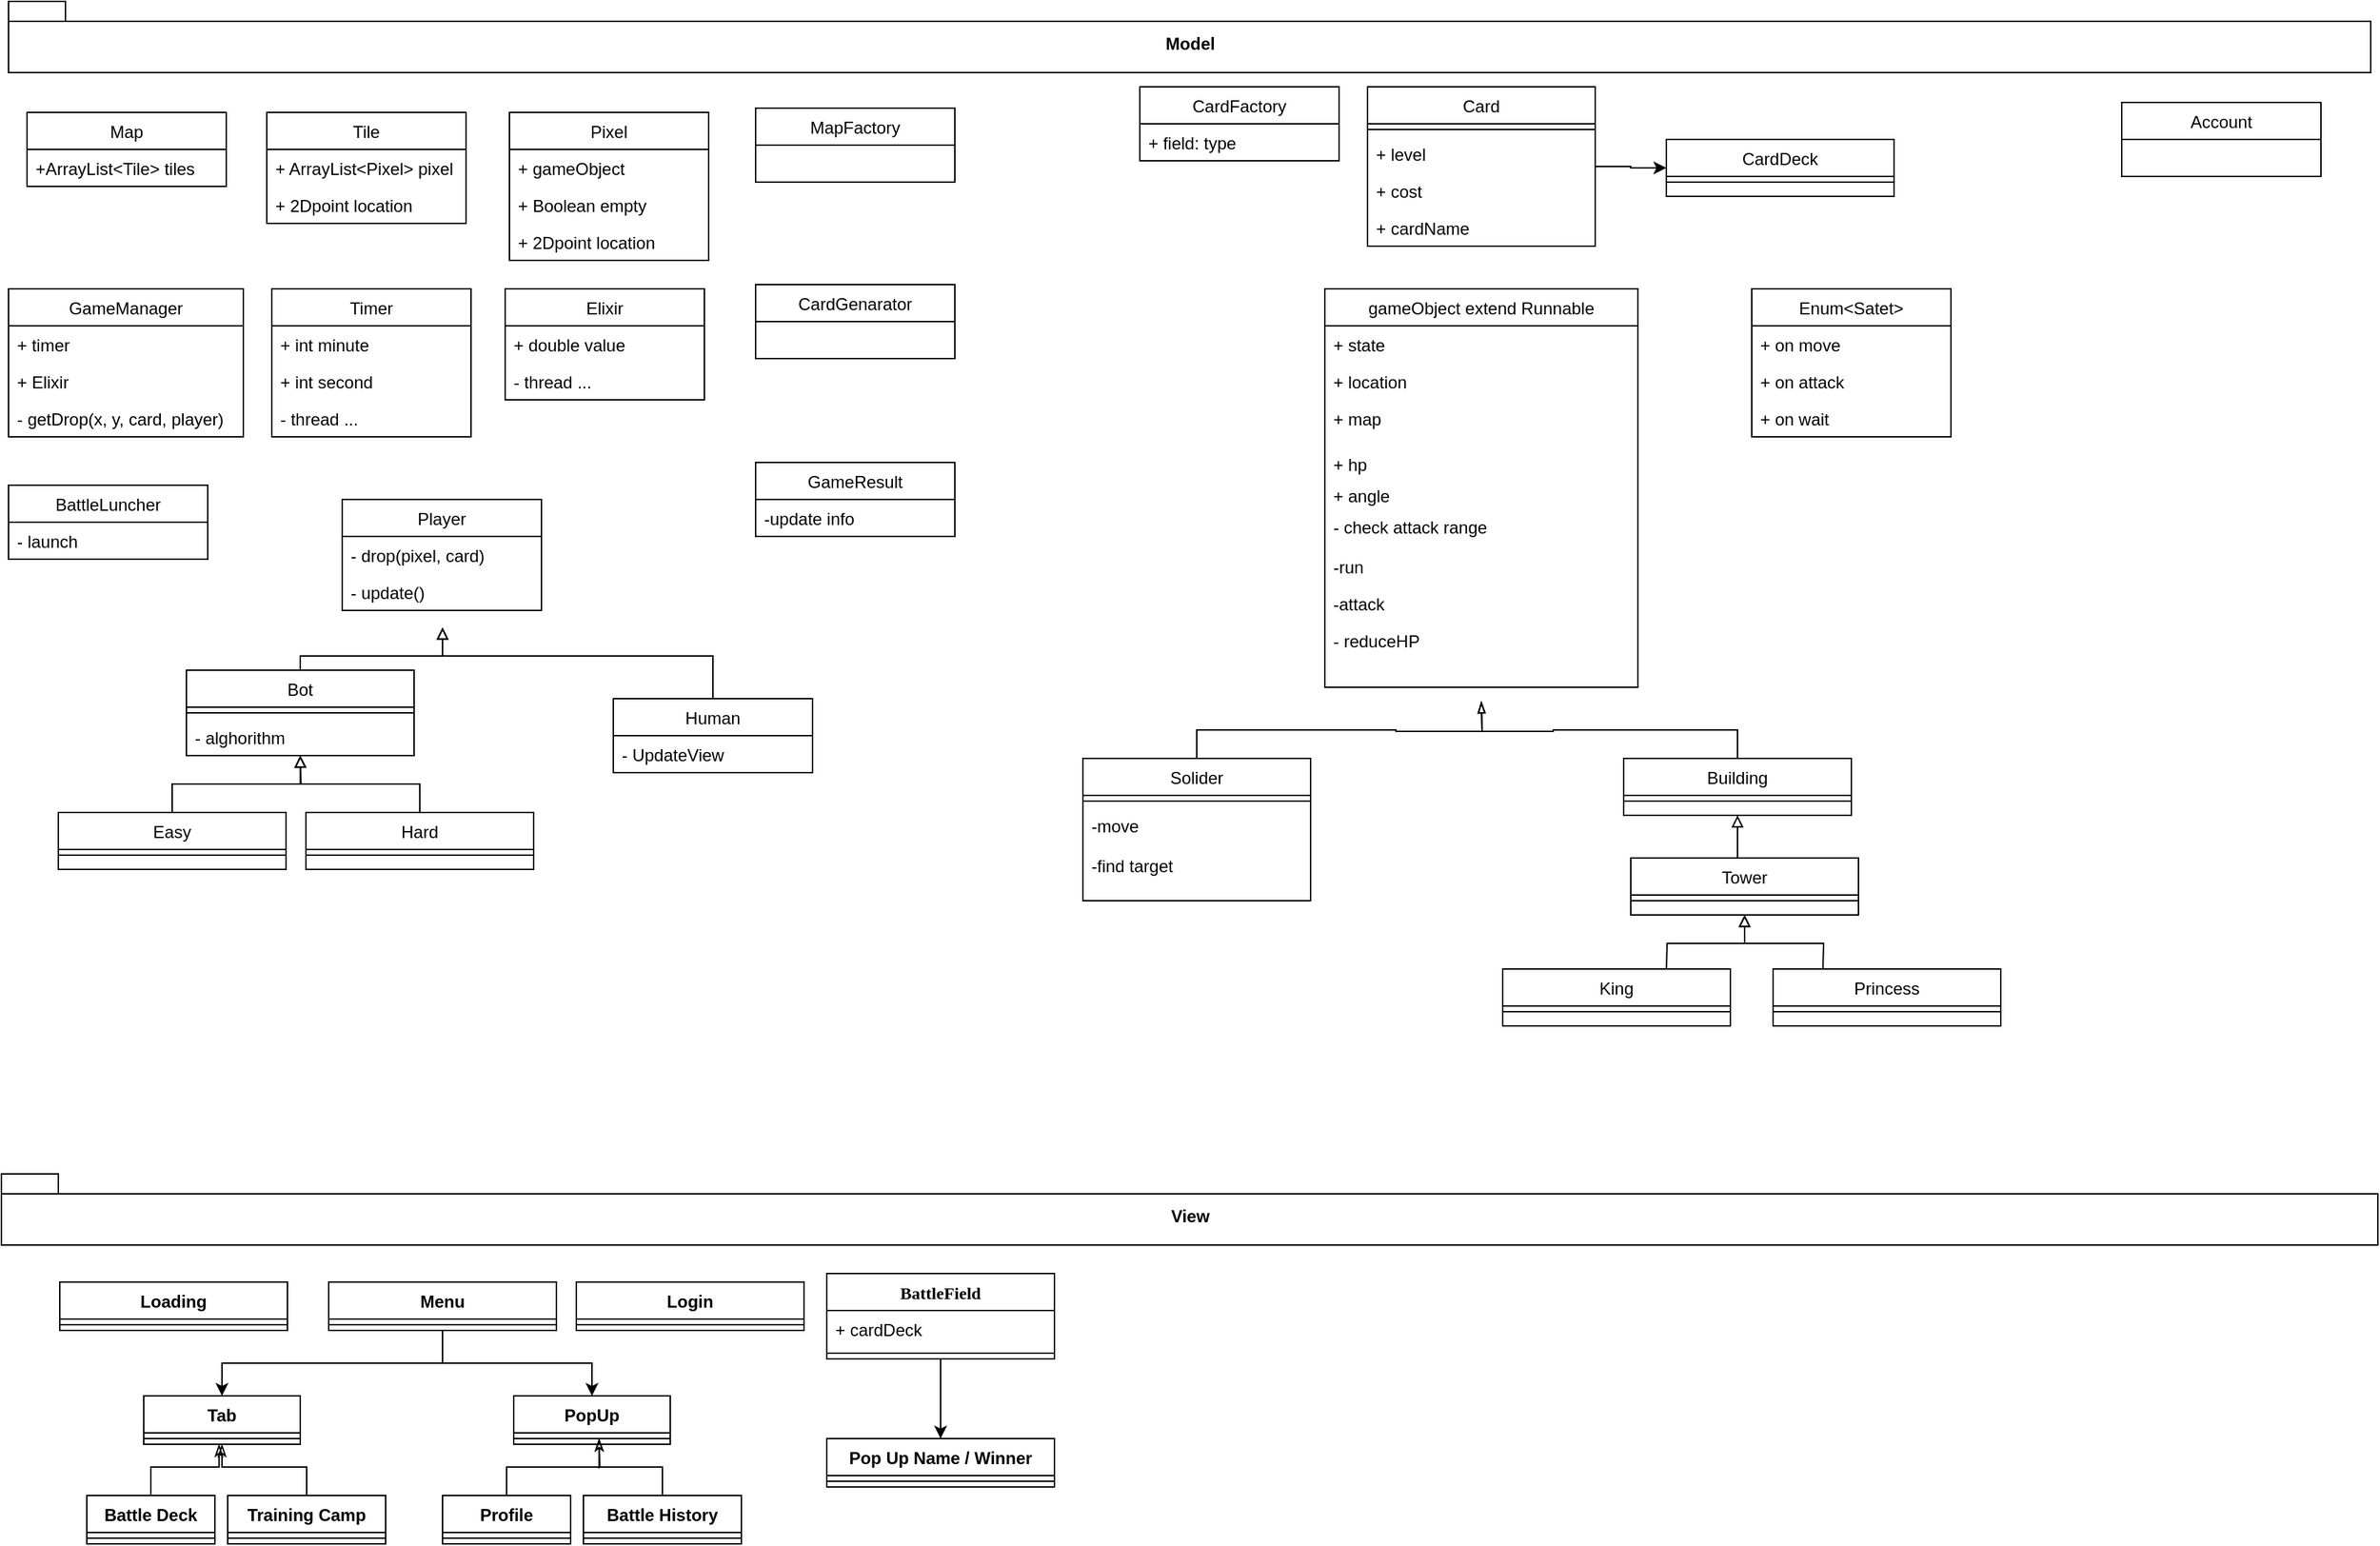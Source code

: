 <mxfile version="14.8.5" type="github">
  <diagram id="C5RBs43oDa-KdzZeNtuy" name="Page-1">
    <mxGraphModel dx="1021" dy="529" grid="1" gridSize="10" guides="1" tooltips="1" connect="1" arrows="1" fold="1" page="1" pageScale="1" pageWidth="827" pageHeight="1169" math="0" shadow="0">
      <root>
        <mxCell id="WIyWlLk6GJQsqaUBKTNV-0" />
        <mxCell id="WIyWlLk6GJQsqaUBKTNV-1" parent="WIyWlLk6GJQsqaUBKTNV-0" />
        <mxCell id="vwh6TF44wRvRAHBiwVrO-34" style="edgeStyle=orthogonalEdgeStyle;rounded=0;orthogonalLoop=1;jettySize=auto;html=1;exitX=0.5;exitY=0;exitDx=0;exitDy=0;endArrow=block;endFill=0;" edge="1" parent="WIyWlLk6GJQsqaUBKTNV-1" source="zkfFHV4jXpPFQw0GAbJ--13">
          <mxGeometry relative="1" as="geometry">
            <mxPoint x="320" y="440" as="targetPoint" />
            <Array as="points">
              <mxPoint x="220" y="460" />
              <mxPoint x="320" y="460" />
            </Array>
          </mxGeometry>
        </mxCell>
        <mxCell id="zkfFHV4jXpPFQw0GAbJ--13" value="Bot" style="swimlane;fontStyle=0;align=center;verticalAlign=top;childLayout=stackLayout;horizontal=1;startSize=26;horizontalStack=0;resizeParent=1;resizeLast=0;collapsible=1;marginBottom=0;rounded=0;shadow=0;strokeWidth=1;" parent="WIyWlLk6GJQsqaUBKTNV-1" vertex="1">
          <mxGeometry x="140" y="470" width="160" height="60" as="geometry">
            <mxRectangle x="340" y="380" width="170" height="26" as="alternateBounds" />
          </mxGeometry>
        </mxCell>
        <mxCell id="zkfFHV4jXpPFQw0GAbJ--15" value="" style="line;html=1;strokeWidth=1;align=left;verticalAlign=middle;spacingTop=-1;spacingLeft=3;spacingRight=3;rotatable=0;labelPosition=right;points=[];portConstraint=eastwest;" parent="zkfFHV4jXpPFQw0GAbJ--13" vertex="1">
          <mxGeometry y="26" width="160" height="8" as="geometry" />
        </mxCell>
        <mxCell id="vwh6TF44wRvRAHBiwVrO-35" value="- alghorithm" style="text;strokeColor=none;fillColor=none;align=left;verticalAlign=top;spacingLeft=4;spacingRight=4;overflow=hidden;rotatable=0;points=[[0,0.5],[1,0.5]];portConstraint=eastwest;" vertex="1" parent="zkfFHV4jXpPFQw0GAbJ--13">
          <mxGeometry y="34" width="160" height="26" as="geometry" />
        </mxCell>
        <mxCell id="m0_-Z6Xck56UKlyoazXp-0" value="View" style="shape=folder;fontStyle=1;spacingTop=10;tabWidth=40;tabHeight=14;tabPosition=left;html=1;" parent="WIyWlLk6GJQsqaUBKTNV-1" vertex="1">
          <mxGeometry x="10" y="824" width="1670" height="50" as="geometry" />
        </mxCell>
        <mxCell id="m0_-Z6Xck56UKlyoazXp-8" style="edgeStyle=orthogonalEdgeStyle;rounded=0;orthogonalLoop=1;jettySize=auto;html=1;exitX=0.75;exitY=0;exitDx=0;exitDy=0;entryX=0.5;entryY=1;entryDx=0;entryDy=0;endArrow=block;endFill=0;" parent="WIyWlLk6GJQsqaUBKTNV-1" source="m0_-Z6Xck56UKlyoazXp-4" target="zkfFHV4jXpPFQw0GAbJ--13" edge="1">
          <mxGeometry relative="1" as="geometry">
            <Array as="points">
              <mxPoint x="130" y="570" />
              <mxPoint x="130" y="550" />
              <mxPoint x="220" y="550" />
            </Array>
          </mxGeometry>
        </mxCell>
        <mxCell id="m0_-Z6Xck56UKlyoazXp-4" value="Easy&#xa;" style="swimlane;fontStyle=0;align=center;verticalAlign=top;childLayout=stackLayout;horizontal=1;startSize=26;horizontalStack=0;resizeParent=1;resizeLast=0;collapsible=1;marginBottom=0;rounded=0;shadow=0;strokeWidth=1;" parent="WIyWlLk6GJQsqaUBKTNV-1" vertex="1">
          <mxGeometry x="50" y="570" width="160" height="40" as="geometry">
            <mxRectangle x="340" y="380" width="170" height="26" as="alternateBounds" />
          </mxGeometry>
        </mxCell>
        <mxCell id="m0_-Z6Xck56UKlyoazXp-5" value="" style="line;html=1;strokeWidth=1;align=left;verticalAlign=middle;spacingTop=-1;spacingLeft=3;spacingRight=3;rotatable=0;labelPosition=right;points=[];portConstraint=eastwest;" parent="m0_-Z6Xck56UKlyoazXp-4" vertex="1">
          <mxGeometry y="26" width="160" height="8" as="geometry" />
        </mxCell>
        <mxCell id="m0_-Z6Xck56UKlyoazXp-9" style="edgeStyle=orthogonalEdgeStyle;rounded=0;orthogonalLoop=1;jettySize=auto;html=1;exitX=0.5;exitY=0;exitDx=0;exitDy=0;endArrow=block;endFill=0;" parent="WIyWlLk6GJQsqaUBKTNV-1" source="m0_-Z6Xck56UKlyoazXp-6" edge="1">
          <mxGeometry relative="1" as="geometry">
            <mxPoint x="220" y="530" as="targetPoint" />
            <mxPoint x="280" y="570" as="sourcePoint" />
          </mxGeometry>
        </mxCell>
        <mxCell id="m0_-Z6Xck56UKlyoazXp-6" value="Hard" style="swimlane;fontStyle=0;align=center;verticalAlign=top;childLayout=stackLayout;horizontal=1;startSize=26;horizontalStack=0;resizeParent=1;resizeLast=0;collapsible=1;marginBottom=0;rounded=0;shadow=0;strokeWidth=1;" parent="WIyWlLk6GJQsqaUBKTNV-1" vertex="1">
          <mxGeometry x="224" y="570" width="160" height="40" as="geometry">
            <mxRectangle x="340" y="380" width="170" height="26" as="alternateBounds" />
          </mxGeometry>
        </mxCell>
        <mxCell id="m0_-Z6Xck56UKlyoazXp-7" value="" style="line;html=1;strokeWidth=1;align=left;verticalAlign=middle;spacingTop=-1;spacingLeft=3;spacingRight=3;rotatable=0;labelPosition=right;points=[];portConstraint=eastwest;" parent="m0_-Z6Xck56UKlyoazXp-6" vertex="1">
          <mxGeometry y="26" width="160" height="8" as="geometry" />
        </mxCell>
        <mxCell id="gLrqmTYGZ2MxuX518SLK-47" style="edgeStyle=orthogonalEdgeStyle;rounded=0;orthogonalLoop=1;jettySize=auto;html=1;exitX=1;exitY=0.5;exitDx=0;exitDy=0;entryX=0;entryY=0.5;entryDx=0;entryDy=0;fontFamily=Verdana;endArrow=classic;endFill=1;" parent="WIyWlLk6GJQsqaUBKTNV-1" source="m0_-Z6Xck56UKlyoazXp-17" target="gLrqmTYGZ2MxuX518SLK-44" edge="1">
          <mxGeometry relative="1" as="geometry" />
        </mxCell>
        <mxCell id="m0_-Z6Xck56UKlyoazXp-17" value="Card" style="swimlane;fontStyle=0;align=center;verticalAlign=top;childLayout=stackLayout;horizontal=1;startSize=26;horizontalStack=0;resizeParent=1;resizeLast=0;collapsible=1;marginBottom=0;rounded=0;shadow=0;strokeWidth=1;" parent="WIyWlLk6GJQsqaUBKTNV-1" vertex="1">
          <mxGeometry x="970" y="60" width="160" height="112" as="geometry">
            <mxRectangle x="550" y="140" width="160" height="26" as="alternateBounds" />
          </mxGeometry>
        </mxCell>
        <mxCell id="m0_-Z6Xck56UKlyoazXp-18" value="" style="line;html=1;strokeWidth=1;align=left;verticalAlign=middle;spacingTop=-1;spacingLeft=3;spacingRight=3;rotatable=0;labelPosition=right;points=[];portConstraint=eastwest;" parent="m0_-Z6Xck56UKlyoazXp-17" vertex="1">
          <mxGeometry y="26" width="160" height="8" as="geometry" />
        </mxCell>
        <mxCell id="zqAuQhhgoHddIaEAl3AS-35" value="+ level" style="text;strokeColor=none;fillColor=none;align=left;verticalAlign=top;spacingLeft=4;spacingRight=4;overflow=hidden;rotatable=0;points=[[0,0.5],[1,0.5]];portConstraint=eastwest;" parent="m0_-Z6Xck56UKlyoazXp-17" vertex="1">
          <mxGeometry y="34" width="160" height="26" as="geometry" />
        </mxCell>
        <mxCell id="zqAuQhhgoHddIaEAl3AS-34" value="+ cost" style="text;strokeColor=none;fillColor=none;align=left;verticalAlign=top;spacingLeft=4;spacingRight=4;overflow=hidden;rotatable=0;points=[[0,0.5],[1,0.5]];portConstraint=eastwest;" parent="m0_-Z6Xck56UKlyoazXp-17" vertex="1">
          <mxGeometry y="60" width="160" height="26" as="geometry" />
        </mxCell>
        <mxCell id="zqAuQhhgoHddIaEAl3AS-37" value="+ cardName" style="text;strokeColor=none;fillColor=none;align=left;verticalAlign=top;spacingLeft=4;spacingRight=4;overflow=hidden;rotatable=0;points=[[0,0.5],[1,0.5]];portConstraint=eastwest;" parent="m0_-Z6Xck56UKlyoazXp-17" vertex="1">
          <mxGeometry y="86" width="160" height="26" as="geometry" />
        </mxCell>
        <mxCell id="m0_-Z6Xck56UKlyoazXp-35" value="Model" style="shape=folder;fontStyle=1;spacingTop=10;tabWidth=40;tabHeight=14;tabPosition=left;html=1;" parent="WIyWlLk6GJQsqaUBKTNV-1" vertex="1">
          <mxGeometry x="15" width="1660" height="50" as="geometry" />
        </mxCell>
        <mxCell id="m0_-Z6Xck56UKlyoazXp-59" value="Loading" style="swimlane;fontStyle=1;align=center;verticalAlign=top;childLayout=stackLayout;horizontal=1;startSize=26;horizontalStack=0;resizeParent=1;resizeParentMax=0;resizeLast=0;collapsible=1;marginBottom=0;fillColor=none;gradientColor=none;" parent="WIyWlLk6GJQsqaUBKTNV-1" vertex="1">
          <mxGeometry x="51" y="900" width="160" height="34" as="geometry" />
        </mxCell>
        <mxCell id="m0_-Z6Xck56UKlyoazXp-61" value="" style="line;strokeWidth=1;fillColor=none;align=left;verticalAlign=middle;spacingTop=-1;spacingLeft=3;spacingRight=3;rotatable=0;labelPosition=right;points=[];portConstraint=eastwest;" parent="m0_-Z6Xck56UKlyoazXp-59" vertex="1">
          <mxGeometry y="26" width="160" height="8" as="geometry" />
        </mxCell>
        <mxCell id="m0_-Z6Xck56UKlyoazXp-80" style="edgeStyle=orthogonalEdgeStyle;rounded=0;orthogonalLoop=1;jettySize=auto;html=1;exitX=0.5;exitY=1;exitDx=0;exitDy=0;entryX=0.5;entryY=0;entryDx=0;entryDy=0;endArrow=classic;endFill=1;" parent="WIyWlLk6GJQsqaUBKTNV-1" source="m0_-Z6Xck56UKlyoazXp-63" target="m0_-Z6Xck56UKlyoazXp-75" edge="1">
          <mxGeometry relative="1" as="geometry" />
        </mxCell>
        <mxCell id="m0_-Z6Xck56UKlyoazXp-93" style="edgeStyle=orthogonalEdgeStyle;rounded=0;orthogonalLoop=1;jettySize=auto;html=1;exitX=0.5;exitY=1;exitDx=0;exitDy=0;endArrow=classic;endFill=1;" parent="WIyWlLk6GJQsqaUBKTNV-1" source="m0_-Z6Xck56UKlyoazXp-63" target="m0_-Z6Xck56UKlyoazXp-91" edge="1">
          <mxGeometry relative="1" as="geometry" />
        </mxCell>
        <mxCell id="m0_-Z6Xck56UKlyoazXp-63" value="Menu" style="swimlane;fontStyle=1;align=center;verticalAlign=top;childLayout=stackLayout;horizontal=1;startSize=26;horizontalStack=0;resizeParent=1;resizeParentMax=0;resizeLast=0;collapsible=1;marginBottom=0;fillColor=none;gradientColor=none;" parent="WIyWlLk6GJQsqaUBKTNV-1" vertex="1">
          <mxGeometry x="240" y="900" width="160" height="34" as="geometry" />
        </mxCell>
        <mxCell id="m0_-Z6Xck56UKlyoazXp-65" value="" style="line;strokeWidth=1;fillColor=none;align=left;verticalAlign=middle;spacingTop=-1;spacingLeft=3;spacingRight=3;rotatable=0;labelPosition=right;points=[];portConstraint=eastwest;" parent="m0_-Z6Xck56UKlyoazXp-63" vertex="1">
          <mxGeometry y="26" width="160" height="8" as="geometry" />
        </mxCell>
        <mxCell id="m0_-Z6Xck56UKlyoazXp-67" value="Login" style="swimlane;fontStyle=1;align=center;verticalAlign=top;childLayout=stackLayout;horizontal=1;startSize=26;horizontalStack=0;resizeParent=1;resizeParentMax=0;resizeLast=0;collapsible=1;marginBottom=0;fillColor=none;gradientColor=none;" parent="WIyWlLk6GJQsqaUBKTNV-1" vertex="1">
          <mxGeometry x="414" y="900" width="160" height="34" as="geometry" />
        </mxCell>
        <mxCell id="m0_-Z6Xck56UKlyoazXp-69" value="" style="line;strokeWidth=1;fillColor=none;align=left;verticalAlign=middle;spacingTop=-1;spacingLeft=3;spacingRight=3;rotatable=0;labelPosition=right;points=[];portConstraint=eastwest;" parent="m0_-Z6Xck56UKlyoazXp-67" vertex="1">
          <mxGeometry y="26" width="160" height="8" as="geometry" />
        </mxCell>
        <mxCell id="m0_-Z6Xck56UKlyoazXp-85" style="edgeStyle=orthogonalEdgeStyle;rounded=0;orthogonalLoop=1;jettySize=auto;html=1;exitX=0.5;exitY=1;exitDx=0;exitDy=0;entryX=0.5;entryY=0;entryDx=0;entryDy=0;endArrow=classic;endFill=1;" parent="WIyWlLk6GJQsqaUBKTNV-1" source="gLrqmTYGZ2MxuX518SLK-24" target="m0_-Z6Xck56UKlyoazXp-81" edge="1">
          <mxGeometry relative="1" as="geometry">
            <mxPoint x="670" y="980" as="sourcePoint" />
          </mxGeometry>
        </mxCell>
        <mxCell id="m0_-Z6Xck56UKlyoazXp-75" value="Tab" style="swimlane;fontStyle=1;align=center;verticalAlign=top;childLayout=stackLayout;horizontal=1;startSize=26;horizontalStack=0;resizeParent=1;resizeParentMax=0;resizeLast=0;collapsible=1;marginBottom=0;fillColor=none;gradientColor=none;" parent="WIyWlLk6GJQsqaUBKTNV-1" vertex="1">
          <mxGeometry x="110" y="980" width="110" height="34" as="geometry" />
        </mxCell>
        <mxCell id="m0_-Z6Xck56UKlyoazXp-77" value="" style="line;strokeWidth=1;fillColor=none;align=left;verticalAlign=middle;spacingTop=-1;spacingLeft=3;spacingRight=3;rotatable=0;labelPosition=right;points=[];portConstraint=eastwest;" parent="m0_-Z6Xck56UKlyoazXp-75" vertex="1">
          <mxGeometry y="26" width="110" height="8" as="geometry" />
        </mxCell>
        <mxCell id="m0_-Z6Xck56UKlyoazXp-81" value="Pop Up Name / Winner" style="swimlane;fontStyle=1;align=center;verticalAlign=top;childLayout=stackLayout;horizontal=1;startSize=26;horizontalStack=0;resizeParent=1;resizeParentMax=0;resizeLast=0;collapsible=1;marginBottom=0;fillColor=none;gradientColor=none;" parent="WIyWlLk6GJQsqaUBKTNV-1" vertex="1">
          <mxGeometry x="590" y="1010" width="160" height="34" as="geometry" />
        </mxCell>
        <mxCell id="m0_-Z6Xck56UKlyoazXp-83" value="" style="line;strokeWidth=1;fillColor=none;align=left;verticalAlign=middle;spacingTop=-1;spacingLeft=3;spacingRight=3;rotatable=0;labelPosition=right;points=[];portConstraint=eastwest;" parent="m0_-Z6Xck56UKlyoazXp-81" vertex="1">
          <mxGeometry y="26" width="160" height="8" as="geometry" />
        </mxCell>
        <mxCell id="m0_-Z6Xck56UKlyoazXp-91" value="PopUp" style="swimlane;fontStyle=1;align=center;verticalAlign=top;childLayout=stackLayout;horizontal=1;startSize=26;horizontalStack=0;resizeParent=1;resizeParentMax=0;resizeLast=0;collapsible=1;marginBottom=0;fillColor=none;gradientColor=none;" parent="WIyWlLk6GJQsqaUBKTNV-1" vertex="1">
          <mxGeometry x="370" y="980" width="110" height="34" as="geometry" />
        </mxCell>
        <mxCell id="m0_-Z6Xck56UKlyoazXp-92" value="" style="line;strokeWidth=1;fillColor=none;align=left;verticalAlign=middle;spacingTop=-1;spacingLeft=3;spacingRight=3;rotatable=0;labelPosition=right;points=[];portConstraint=eastwest;" parent="m0_-Z6Xck56UKlyoazXp-91" vertex="1">
          <mxGeometry y="26" width="110" height="8" as="geometry" />
        </mxCell>
        <mxCell id="gLrqmTYGZ2MxuX518SLK-5" style="edgeStyle=orthogonalEdgeStyle;rounded=0;orthogonalLoop=1;jettySize=auto;html=1;exitX=0.5;exitY=0;exitDx=0;exitDy=0;entryX=0.481;entryY=1;entryDx=0;entryDy=0;entryPerimeter=0;endArrow=classicThin;endFill=0;" parent="WIyWlLk6GJQsqaUBKTNV-1" source="gLrqmTYGZ2MxuX518SLK-0" target="m0_-Z6Xck56UKlyoazXp-77" edge="1">
          <mxGeometry relative="1" as="geometry" />
        </mxCell>
        <mxCell id="gLrqmTYGZ2MxuX518SLK-0" value="Battle Deck" style="swimlane;fontStyle=1;align=center;verticalAlign=top;childLayout=stackLayout;horizontal=1;startSize=26;horizontalStack=0;resizeParent=1;resizeParentMax=0;resizeLast=0;collapsible=1;marginBottom=0;fillColor=none;gradientColor=none;" parent="WIyWlLk6GJQsqaUBKTNV-1" vertex="1">
          <mxGeometry x="70" y="1050" width="90" height="34" as="geometry" />
        </mxCell>
        <mxCell id="gLrqmTYGZ2MxuX518SLK-1" value="" style="line;strokeWidth=1;fillColor=none;align=left;verticalAlign=middle;spacingTop=-1;spacingLeft=3;spacingRight=3;rotatable=0;labelPosition=right;points=[];portConstraint=eastwest;" parent="gLrqmTYGZ2MxuX518SLK-0" vertex="1">
          <mxGeometry y="26" width="90" height="8" as="geometry" />
        </mxCell>
        <mxCell id="gLrqmTYGZ2MxuX518SLK-10" style="edgeStyle=orthogonalEdgeStyle;rounded=0;orthogonalLoop=1;jettySize=auto;html=1;exitX=0.5;exitY=0;exitDx=0;exitDy=0;endArrow=classicThin;endFill=0;entryX=0.5;entryY=1;entryDx=0;entryDy=0;" parent="WIyWlLk6GJQsqaUBKTNV-1" source="gLrqmTYGZ2MxuX518SLK-2" target="m0_-Z6Xck56UKlyoazXp-75" edge="1">
          <mxGeometry relative="1" as="geometry">
            <mxPoint x="180" y="1020" as="targetPoint" />
          </mxGeometry>
        </mxCell>
        <mxCell id="gLrqmTYGZ2MxuX518SLK-2" value="Training Camp" style="swimlane;fontStyle=1;align=center;verticalAlign=top;childLayout=stackLayout;horizontal=1;startSize=26;horizontalStack=0;resizeParent=1;resizeParentMax=0;resizeLast=0;collapsible=1;marginBottom=0;fillColor=none;gradientColor=none;" parent="WIyWlLk6GJQsqaUBKTNV-1" vertex="1">
          <mxGeometry x="169" y="1050" width="111" height="34" as="geometry" />
        </mxCell>
        <mxCell id="gLrqmTYGZ2MxuX518SLK-3" value="" style="line;strokeWidth=1;fillColor=none;align=left;verticalAlign=middle;spacingTop=-1;spacingLeft=3;spacingRight=3;rotatable=0;labelPosition=right;points=[];portConstraint=eastwest;" parent="gLrqmTYGZ2MxuX518SLK-2" vertex="1">
          <mxGeometry y="26" width="111" height="8" as="geometry" />
        </mxCell>
        <mxCell id="gLrqmTYGZ2MxuX518SLK-21" style="edgeStyle=orthogonalEdgeStyle;rounded=0;orthogonalLoop=1;jettySize=auto;html=1;exitX=0.5;exitY=0;exitDx=0;exitDy=0;endArrow=classicThin;endFill=0;" parent="WIyWlLk6GJQsqaUBKTNV-1" source="gLrqmTYGZ2MxuX518SLK-11" edge="1">
          <mxGeometry relative="1" as="geometry">
            <mxPoint x="430" y="1010" as="targetPoint" />
          </mxGeometry>
        </mxCell>
        <mxCell id="gLrqmTYGZ2MxuX518SLK-11" value="Profile" style="swimlane;fontStyle=1;align=center;verticalAlign=top;childLayout=stackLayout;horizontal=1;startSize=26;horizontalStack=0;resizeParent=1;resizeParentMax=0;resizeLast=0;collapsible=1;marginBottom=0;fillColor=none;gradientColor=none;" parent="WIyWlLk6GJQsqaUBKTNV-1" vertex="1">
          <mxGeometry x="320" y="1050" width="90" height="34" as="geometry" />
        </mxCell>
        <mxCell id="gLrqmTYGZ2MxuX518SLK-12" value="" style="line;strokeWidth=1;fillColor=none;align=left;verticalAlign=middle;spacingTop=-1;spacingLeft=3;spacingRight=3;rotatable=0;labelPosition=right;points=[];portConstraint=eastwest;" parent="gLrqmTYGZ2MxuX518SLK-11" vertex="1">
          <mxGeometry y="26" width="90" height="8" as="geometry" />
        </mxCell>
        <mxCell id="gLrqmTYGZ2MxuX518SLK-19" style="edgeStyle=orthogonalEdgeStyle;rounded=0;orthogonalLoop=1;jettySize=auto;html=1;exitX=0.5;exitY=0;exitDx=0;exitDy=0;endArrow=classicThin;endFill=0;" parent="WIyWlLk6GJQsqaUBKTNV-1" source="gLrqmTYGZ2MxuX518SLK-13" edge="1">
          <mxGeometry relative="1" as="geometry">
            <mxPoint x="430" y="1010" as="targetPoint" />
          </mxGeometry>
        </mxCell>
        <mxCell id="gLrqmTYGZ2MxuX518SLK-13" value=" Battle History" style="swimlane;fontStyle=1;align=center;verticalAlign=top;childLayout=stackLayout;horizontal=1;startSize=26;horizontalStack=0;resizeParent=1;resizeParentMax=0;resizeLast=0;collapsible=1;marginBottom=0;fillColor=none;gradientColor=none;" parent="WIyWlLk6GJQsqaUBKTNV-1" vertex="1">
          <mxGeometry x="419" y="1050" width="111" height="34" as="geometry" />
        </mxCell>
        <mxCell id="gLrqmTYGZ2MxuX518SLK-14" value="" style="line;strokeWidth=1;fillColor=none;align=left;verticalAlign=middle;spacingTop=-1;spacingLeft=3;spacingRight=3;rotatable=0;labelPosition=right;points=[];portConstraint=eastwest;" parent="gLrqmTYGZ2MxuX518SLK-13" vertex="1">
          <mxGeometry y="26" width="111" height="8" as="geometry" />
        </mxCell>
        <mxCell id="gLrqmTYGZ2MxuX518SLK-24" value="BattleField" style="swimlane;fontStyle=1;align=center;verticalAlign=top;childLayout=stackLayout;horizontal=1;startSize=26;horizontalStack=0;resizeParent=1;resizeParentMax=0;resizeLast=0;collapsible=1;marginBottom=0;fontFamily=Verdana;" parent="WIyWlLk6GJQsqaUBKTNV-1" vertex="1">
          <mxGeometry x="590" y="894" width="160" height="60" as="geometry" />
        </mxCell>
        <mxCell id="gLrqmTYGZ2MxuX518SLK-25" value="+ cardDeck" style="text;strokeColor=none;fillColor=none;align=left;verticalAlign=top;spacingLeft=4;spacingRight=4;overflow=hidden;rotatable=0;points=[[0,0.5],[1,0.5]];portConstraint=eastwest;" parent="gLrqmTYGZ2MxuX518SLK-24" vertex="1">
          <mxGeometry y="26" width="160" height="26" as="geometry" />
        </mxCell>
        <mxCell id="gLrqmTYGZ2MxuX518SLK-26" value="" style="line;strokeWidth=1;fillColor=none;align=left;verticalAlign=middle;spacingTop=-1;spacingLeft=3;spacingRight=3;rotatable=0;labelPosition=right;points=[];portConstraint=eastwest;" parent="gLrqmTYGZ2MxuX518SLK-24" vertex="1">
          <mxGeometry y="52" width="160" height="8" as="geometry" />
        </mxCell>
        <mxCell id="gLrqmTYGZ2MxuX518SLK-44" value="CardDeck" style="swimlane;fontStyle=0;align=center;verticalAlign=top;childLayout=stackLayout;horizontal=1;startSize=26;horizontalStack=0;resizeParent=1;resizeLast=0;collapsible=1;marginBottom=0;rounded=0;shadow=0;strokeWidth=1;" parent="WIyWlLk6GJQsqaUBKTNV-1" vertex="1">
          <mxGeometry x="1180" y="97" width="160" height="40" as="geometry">
            <mxRectangle x="550" y="140" width="160" height="26" as="alternateBounds" />
          </mxGeometry>
        </mxCell>
        <mxCell id="gLrqmTYGZ2MxuX518SLK-45" value="" style="line;html=1;strokeWidth=1;align=left;verticalAlign=middle;spacingTop=-1;spacingLeft=3;spacingRight=3;rotatable=0;labelPosition=right;points=[];portConstraint=eastwest;" parent="gLrqmTYGZ2MxuX518SLK-44" vertex="1">
          <mxGeometry y="26" width="160" height="8" as="geometry" />
        </mxCell>
        <mxCell id="zqAuQhhgoHddIaEAl3AS-0" value="Map" style="swimlane;fontStyle=0;childLayout=stackLayout;horizontal=1;startSize=26;fillColor=none;horizontalStack=0;resizeParent=1;resizeParentMax=0;resizeLast=0;collapsible=1;marginBottom=0;" parent="WIyWlLk6GJQsqaUBKTNV-1" vertex="1">
          <mxGeometry x="28" y="78" width="140" height="52" as="geometry" />
        </mxCell>
        <mxCell id="zqAuQhhgoHddIaEAl3AS-2" value="+ArrayList&lt;Tile&gt; tiles" style="text;strokeColor=none;fillColor=none;align=left;verticalAlign=top;spacingLeft=4;spacingRight=4;overflow=hidden;rotatable=0;points=[[0,0.5],[1,0.5]];portConstraint=eastwest;" parent="zqAuQhhgoHddIaEAl3AS-0" vertex="1">
          <mxGeometry y="26" width="140" height="26" as="geometry" />
        </mxCell>
        <mxCell id="zqAuQhhgoHddIaEAl3AS-4" value="Tile" style="swimlane;fontStyle=0;childLayout=stackLayout;horizontal=1;startSize=26;fillColor=none;horizontalStack=0;resizeParent=1;resizeParentMax=0;resizeLast=0;collapsible=1;marginBottom=0;" parent="WIyWlLk6GJQsqaUBKTNV-1" vertex="1">
          <mxGeometry x="196.5" y="78" width="140" height="78" as="geometry" />
        </mxCell>
        <mxCell id="zqAuQhhgoHddIaEAl3AS-5" value="+ ArrayList&lt;Pixel&gt; pixel" style="text;strokeColor=none;fillColor=none;align=left;verticalAlign=top;spacingLeft=4;spacingRight=4;overflow=hidden;rotatable=0;points=[[0,0.5],[1,0.5]];portConstraint=eastwest;" parent="zqAuQhhgoHddIaEAl3AS-4" vertex="1">
          <mxGeometry y="26" width="140" height="26" as="geometry" />
        </mxCell>
        <mxCell id="zqAuQhhgoHddIaEAl3AS-6" value="+ 2Dpoint location" style="text;strokeColor=none;fillColor=none;align=left;verticalAlign=top;spacingLeft=4;spacingRight=4;overflow=hidden;rotatable=0;points=[[0,0.5],[1,0.5]];portConstraint=eastwest;" parent="zqAuQhhgoHddIaEAl3AS-4" vertex="1">
          <mxGeometry y="52" width="140" height="26" as="geometry" />
        </mxCell>
        <mxCell id="zqAuQhhgoHddIaEAl3AS-8" value="Pixel" style="swimlane;fontStyle=0;childLayout=stackLayout;horizontal=1;startSize=26;fillColor=none;horizontalStack=0;resizeParent=1;resizeParentMax=0;resizeLast=0;collapsible=1;marginBottom=0;" parent="WIyWlLk6GJQsqaUBKTNV-1" vertex="1">
          <mxGeometry x="367" y="78" width="140" height="104" as="geometry" />
        </mxCell>
        <mxCell id="zqAuQhhgoHddIaEAl3AS-10" value="+ gameObject" style="text;strokeColor=none;fillColor=none;align=left;verticalAlign=top;spacingLeft=4;spacingRight=4;overflow=hidden;rotatable=0;points=[[0,0.5],[1,0.5]];portConstraint=eastwest;" parent="zqAuQhhgoHddIaEAl3AS-8" vertex="1">
          <mxGeometry y="26" width="140" height="26" as="geometry" />
        </mxCell>
        <mxCell id="zqAuQhhgoHddIaEAl3AS-11" value="+ Boolean empty" style="text;strokeColor=none;fillColor=none;align=left;verticalAlign=top;spacingLeft=4;spacingRight=4;overflow=hidden;rotatable=0;points=[[0,0.5],[1,0.5]];portConstraint=eastwest;" parent="zqAuQhhgoHddIaEAl3AS-8" vertex="1">
          <mxGeometry y="52" width="140" height="26" as="geometry" />
        </mxCell>
        <mxCell id="zqAuQhhgoHddIaEAl3AS-12" value="+ 2Dpoint location" style="text;strokeColor=none;fillColor=none;align=left;verticalAlign=top;spacingLeft=4;spacingRight=4;overflow=hidden;rotatable=0;points=[[0,0.5],[1,0.5]];portConstraint=eastwest;" parent="zqAuQhhgoHddIaEAl3AS-8" vertex="1">
          <mxGeometry y="78" width="140" height="26" as="geometry" />
        </mxCell>
        <mxCell id="zqAuQhhgoHddIaEAl3AS-14" value="gameObject extend Runnable" style="swimlane;fontStyle=0;childLayout=stackLayout;horizontal=1;startSize=26;fillColor=none;horizontalStack=0;resizeParent=1;resizeParentMax=0;resizeLast=0;collapsible=1;marginBottom=0;" parent="WIyWlLk6GJQsqaUBKTNV-1" vertex="1">
          <mxGeometry x="940" y="202" width="220" height="280" as="geometry" />
        </mxCell>
        <mxCell id="zqAuQhhgoHddIaEAl3AS-38" value="+ state" style="text;strokeColor=none;fillColor=none;align=left;verticalAlign=top;spacingLeft=4;spacingRight=4;overflow=hidden;rotatable=0;points=[[0,0.5],[1,0.5]];portConstraint=eastwest;" parent="zqAuQhhgoHddIaEAl3AS-14" vertex="1">
          <mxGeometry y="26" width="220" height="26" as="geometry" />
        </mxCell>
        <mxCell id="zqAuQhhgoHddIaEAl3AS-39" value="+ location" style="text;strokeColor=none;fillColor=none;align=left;verticalAlign=top;spacingLeft=4;spacingRight=4;overflow=hidden;rotatable=0;points=[[0,0.5],[1,0.5]];portConstraint=eastwest;" parent="zqAuQhhgoHddIaEAl3AS-14" vertex="1">
          <mxGeometry y="52" width="220" height="26" as="geometry" />
        </mxCell>
        <mxCell id="zqAuQhhgoHddIaEAl3AS-46" value="+ map" style="text;strokeColor=none;fillColor=none;align=left;verticalAlign=top;spacingLeft=4;spacingRight=4;overflow=hidden;rotatable=0;points=[[0,0.5],[1,0.5]];portConstraint=eastwest;" parent="zqAuQhhgoHddIaEAl3AS-14" vertex="1">
          <mxGeometry y="78" width="220" height="32" as="geometry" />
        </mxCell>
        <mxCell id="zqAuQhhgoHddIaEAl3AS-58" value="+ hp" style="text;strokeColor=none;fillColor=none;align=left;verticalAlign=top;spacingLeft=4;spacingRight=4;overflow=hidden;rotatable=0;points=[[0,0.5],[1,0.5]];portConstraint=eastwest;" parent="zqAuQhhgoHddIaEAl3AS-14" vertex="1">
          <mxGeometry y="110" width="220" height="22" as="geometry" />
        </mxCell>
        <mxCell id="zqAuQhhgoHddIaEAl3AS-36" value="+ angle" style="text;strokeColor=none;fillColor=none;align=left;verticalAlign=top;spacingLeft=4;spacingRight=4;overflow=hidden;rotatable=0;points=[[0,0.5],[1,0.5]];portConstraint=eastwest;" parent="zqAuQhhgoHddIaEAl3AS-14" vertex="1">
          <mxGeometry y="132" width="220" height="22" as="geometry" />
        </mxCell>
        <mxCell id="zqAuQhhgoHddIaEAl3AS-53" value="- check attack range" style="text;strokeColor=none;fillColor=none;align=left;verticalAlign=top;spacingLeft=4;spacingRight=4;overflow=hidden;rotatable=0;points=[[0,0.5],[1,0.5]];portConstraint=eastwest;" parent="zqAuQhhgoHddIaEAl3AS-14" vertex="1">
          <mxGeometry y="154" width="220" height="28" as="geometry" />
        </mxCell>
        <mxCell id="zqAuQhhgoHddIaEAl3AS-57" value="-run" style="text;strokeColor=none;fillColor=none;align=left;verticalAlign=top;spacingLeft=4;spacingRight=4;overflow=hidden;rotatable=0;points=[[0,0.5],[1,0.5]];portConstraint=eastwest;" parent="zqAuQhhgoHddIaEAl3AS-14" vertex="1">
          <mxGeometry y="182" width="220" height="26" as="geometry" />
        </mxCell>
        <mxCell id="zqAuQhhgoHddIaEAl3AS-62" value="-attack" style="text;strokeColor=none;fillColor=none;align=left;verticalAlign=top;spacingLeft=4;spacingRight=4;overflow=hidden;rotatable=0;points=[[0,0.5],[1,0.5]];portConstraint=eastwest;" parent="zqAuQhhgoHddIaEAl3AS-14" vertex="1">
          <mxGeometry y="208" width="220" height="26" as="geometry" />
        </mxCell>
        <mxCell id="zqAuQhhgoHddIaEAl3AS-52" value="- reduceHP" style="text;strokeColor=none;fillColor=none;align=left;verticalAlign=top;spacingLeft=4;spacingRight=4;overflow=hidden;rotatable=0;points=[[0,0.5],[1,0.5]];portConstraint=eastwest;" parent="zqAuQhhgoHddIaEAl3AS-14" vertex="1">
          <mxGeometry y="234" width="220" height="46" as="geometry" />
        </mxCell>
        <mxCell id="zqAuQhhgoHddIaEAl3AS-60" style="edgeStyle=orthogonalEdgeStyle;rounded=0;orthogonalLoop=1;jettySize=auto;html=1;exitX=0.5;exitY=0;exitDx=0;exitDy=0;endArrow=blockThin;endFill=0;" parent="WIyWlLk6GJQsqaUBKTNV-1" source="zqAuQhhgoHddIaEAl3AS-18" edge="1">
          <mxGeometry relative="1" as="geometry">
            <mxPoint x="1050" y="492" as="targetPoint" />
          </mxGeometry>
        </mxCell>
        <mxCell id="zqAuQhhgoHddIaEAl3AS-18" value="Solider" style="swimlane;fontStyle=0;align=center;verticalAlign=top;childLayout=stackLayout;horizontal=1;startSize=26;horizontalStack=0;resizeParent=1;resizeLast=0;collapsible=1;marginBottom=0;rounded=0;shadow=0;strokeWidth=1;" parent="WIyWlLk6GJQsqaUBKTNV-1" vertex="1">
          <mxGeometry x="770" y="532" width="160" height="100" as="geometry">
            <mxRectangle x="340" y="380" width="170" height="26" as="alternateBounds" />
          </mxGeometry>
        </mxCell>
        <mxCell id="zqAuQhhgoHddIaEAl3AS-19" value="" style="line;html=1;strokeWidth=1;align=left;verticalAlign=middle;spacingTop=-1;spacingLeft=3;spacingRight=3;rotatable=0;labelPosition=right;points=[];portConstraint=eastwest;" parent="zqAuQhhgoHddIaEAl3AS-18" vertex="1">
          <mxGeometry y="26" width="160" height="8" as="geometry" />
        </mxCell>
        <mxCell id="zqAuQhhgoHddIaEAl3AS-55" value="-move" style="text;strokeColor=none;fillColor=none;align=left;verticalAlign=top;spacingLeft=4;spacingRight=4;overflow=hidden;rotatable=0;points=[[0,0.5],[1,0.5]];portConstraint=eastwest;" parent="zqAuQhhgoHddIaEAl3AS-18" vertex="1">
          <mxGeometry y="34" width="160" height="28" as="geometry" />
        </mxCell>
        <mxCell id="zqAuQhhgoHddIaEAl3AS-54" value="-find target" style="text;strokeColor=none;fillColor=none;align=left;verticalAlign=top;spacingLeft=4;spacingRight=4;overflow=hidden;rotatable=0;points=[[0,0.5],[1,0.5]];portConstraint=eastwest;" parent="zqAuQhhgoHddIaEAl3AS-18" vertex="1">
          <mxGeometry y="62" width="160" height="28" as="geometry" />
        </mxCell>
        <mxCell id="zqAuQhhgoHddIaEAl3AS-61" style="edgeStyle=orthogonalEdgeStyle;rounded=0;orthogonalLoop=1;jettySize=auto;html=1;exitX=0.5;exitY=0;exitDx=0;exitDy=0;endArrow=blockThin;endFill=0;" parent="WIyWlLk6GJQsqaUBKTNV-1" source="zqAuQhhgoHddIaEAl3AS-20" edge="1">
          <mxGeometry relative="1" as="geometry">
            <mxPoint x="1050" y="492" as="targetPoint" />
          </mxGeometry>
        </mxCell>
        <mxCell id="zqAuQhhgoHddIaEAl3AS-20" value="Building" style="swimlane;fontStyle=0;align=center;verticalAlign=top;childLayout=stackLayout;horizontal=1;startSize=26;horizontalStack=0;resizeParent=1;resizeLast=0;collapsible=1;marginBottom=0;rounded=0;shadow=0;strokeWidth=1;" parent="WIyWlLk6GJQsqaUBKTNV-1" vertex="1">
          <mxGeometry x="1150" y="532" width="160" height="40" as="geometry">
            <mxRectangle x="340" y="380" width="170" height="26" as="alternateBounds" />
          </mxGeometry>
        </mxCell>
        <mxCell id="zqAuQhhgoHddIaEAl3AS-21" value="" style="line;html=1;strokeWidth=1;align=left;verticalAlign=middle;spacingTop=-1;spacingLeft=3;spacingRight=3;rotatable=0;labelPosition=right;points=[];portConstraint=eastwest;" parent="zqAuQhhgoHddIaEAl3AS-20" vertex="1">
          <mxGeometry y="26" width="160" height="8" as="geometry" />
        </mxCell>
        <mxCell id="zqAuQhhgoHddIaEAl3AS-40" value="Enum&lt;Satet&gt;" style="swimlane;fontStyle=0;childLayout=stackLayout;horizontal=1;startSize=26;fillColor=none;horizontalStack=0;resizeParent=1;resizeParentMax=0;resizeLast=0;collapsible=1;marginBottom=0;" parent="WIyWlLk6GJQsqaUBKTNV-1" vertex="1">
          <mxGeometry x="1240" y="202" width="140" height="104" as="geometry" />
        </mxCell>
        <mxCell id="zqAuQhhgoHddIaEAl3AS-41" value="+ on move" style="text;strokeColor=none;fillColor=none;align=left;verticalAlign=top;spacingLeft=4;spacingRight=4;overflow=hidden;rotatable=0;points=[[0,0.5],[1,0.5]];portConstraint=eastwest;" parent="zqAuQhhgoHddIaEAl3AS-40" vertex="1">
          <mxGeometry y="26" width="140" height="26" as="geometry" />
        </mxCell>
        <mxCell id="zqAuQhhgoHddIaEAl3AS-42" value="+ on attack" style="text;strokeColor=none;fillColor=none;align=left;verticalAlign=top;spacingLeft=4;spacingRight=4;overflow=hidden;rotatable=0;points=[[0,0.5],[1,0.5]];portConstraint=eastwest;" parent="zqAuQhhgoHddIaEAl3AS-40" vertex="1">
          <mxGeometry y="52" width="140" height="26" as="geometry" />
        </mxCell>
        <mxCell id="zqAuQhhgoHddIaEAl3AS-43" value="+ on wait" style="text;strokeColor=none;fillColor=none;align=left;verticalAlign=top;spacingLeft=4;spacingRight=4;overflow=hidden;rotatable=0;points=[[0,0.5],[1,0.5]];portConstraint=eastwest;" parent="zqAuQhhgoHddIaEAl3AS-40" vertex="1">
          <mxGeometry y="78" width="140" height="26" as="geometry" />
        </mxCell>
        <mxCell id="vwh6TF44wRvRAHBiwVrO-8" style="edgeStyle=orthogonalEdgeStyle;rounded=0;orthogonalLoop=1;jettySize=auto;html=1;exitX=0.5;exitY=0;exitDx=0;exitDy=0;entryX=0.5;entryY=1;entryDx=0;entryDy=0;endArrow=block;endFill=0;" edge="1" parent="WIyWlLk6GJQsqaUBKTNV-1" source="vwh6TF44wRvRAHBiwVrO-0" target="zqAuQhhgoHddIaEAl3AS-20">
          <mxGeometry relative="1" as="geometry" />
        </mxCell>
        <mxCell id="vwh6TF44wRvRAHBiwVrO-0" value="Tower" style="swimlane;fontStyle=0;align=center;verticalAlign=top;childLayout=stackLayout;horizontal=1;startSize=26;horizontalStack=0;resizeParent=1;resizeLast=0;collapsible=1;marginBottom=0;rounded=0;shadow=0;strokeWidth=1;" vertex="1" parent="WIyWlLk6GJQsqaUBKTNV-1">
          <mxGeometry x="1155" y="602" width="160" height="40" as="geometry">
            <mxRectangle x="550" y="140" width="160" height="26" as="alternateBounds" />
          </mxGeometry>
        </mxCell>
        <mxCell id="vwh6TF44wRvRAHBiwVrO-1" value="" style="line;html=1;strokeWidth=1;align=left;verticalAlign=middle;spacingTop=-1;spacingLeft=3;spacingRight=3;rotatable=0;labelPosition=right;points=[];portConstraint=eastwest;" vertex="1" parent="vwh6TF44wRvRAHBiwVrO-0">
          <mxGeometry y="26" width="160" height="8" as="geometry" />
        </mxCell>
        <mxCell id="vwh6TF44wRvRAHBiwVrO-2" style="edgeStyle=orthogonalEdgeStyle;rounded=0;orthogonalLoop=1;jettySize=auto;html=1;exitX=0.75;exitY=0;exitDx=0;exitDy=0;entryX=0.5;entryY=1;entryDx=0;entryDy=0;endArrow=block;endFill=0;" edge="1" parent="WIyWlLk6GJQsqaUBKTNV-1" target="vwh6TF44wRvRAHBiwVrO-0">
          <mxGeometry relative="1" as="geometry">
            <mxPoint x="1180" y="682" as="sourcePoint" />
          </mxGeometry>
        </mxCell>
        <mxCell id="vwh6TF44wRvRAHBiwVrO-3" value="King" style="swimlane;fontStyle=0;align=center;verticalAlign=top;childLayout=stackLayout;horizontal=1;startSize=26;horizontalStack=0;resizeParent=1;resizeLast=0;collapsible=1;marginBottom=0;rounded=0;shadow=0;strokeWidth=1;" vertex="1" parent="WIyWlLk6GJQsqaUBKTNV-1">
          <mxGeometry x="1065" y="680" width="160" height="40" as="geometry">
            <mxRectangle x="340" y="380" width="170" height="26" as="alternateBounds" />
          </mxGeometry>
        </mxCell>
        <mxCell id="vwh6TF44wRvRAHBiwVrO-4" value="" style="line;html=1;strokeWidth=1;align=left;verticalAlign=middle;spacingTop=-1;spacingLeft=3;spacingRight=3;rotatable=0;labelPosition=right;points=[];portConstraint=eastwest;" vertex="1" parent="vwh6TF44wRvRAHBiwVrO-3">
          <mxGeometry y="26" width="160" height="8" as="geometry" />
        </mxCell>
        <mxCell id="vwh6TF44wRvRAHBiwVrO-5" style="edgeStyle=orthogonalEdgeStyle;rounded=0;orthogonalLoop=1;jettySize=auto;html=1;exitX=0.25;exitY=0;exitDx=0;exitDy=0;entryX=0.5;entryY=1;entryDx=0;entryDy=0;endArrow=block;endFill=0;" edge="1" parent="WIyWlLk6GJQsqaUBKTNV-1" target="vwh6TF44wRvRAHBiwVrO-0">
          <mxGeometry relative="1" as="geometry">
            <mxPoint x="1290" y="682" as="sourcePoint" />
          </mxGeometry>
        </mxCell>
        <mxCell id="vwh6TF44wRvRAHBiwVrO-6" value="Princess" style="swimlane;fontStyle=0;align=center;verticalAlign=top;childLayout=stackLayout;horizontal=1;startSize=26;horizontalStack=0;resizeParent=1;resizeLast=0;collapsible=1;marginBottom=0;rounded=0;shadow=0;strokeWidth=1;" vertex="1" parent="WIyWlLk6GJQsqaUBKTNV-1">
          <mxGeometry x="1255" y="680" width="160" height="40" as="geometry">
            <mxRectangle x="340" y="380" width="170" height="26" as="alternateBounds" />
          </mxGeometry>
        </mxCell>
        <mxCell id="vwh6TF44wRvRAHBiwVrO-7" value="" style="line;html=1;strokeWidth=1;align=left;verticalAlign=middle;spacingTop=-1;spacingLeft=3;spacingRight=3;rotatable=0;labelPosition=right;points=[];portConstraint=eastwest;" vertex="1" parent="vwh6TF44wRvRAHBiwVrO-6">
          <mxGeometry y="26" width="160" height="8" as="geometry" />
        </mxCell>
        <mxCell id="vwh6TF44wRvRAHBiwVrO-9" value="GameManager" style="swimlane;fontStyle=0;childLayout=stackLayout;horizontal=1;startSize=26;fillColor=none;horizontalStack=0;resizeParent=1;resizeParentMax=0;resizeLast=0;collapsible=1;marginBottom=0;" vertex="1" parent="WIyWlLk6GJQsqaUBKTNV-1">
          <mxGeometry x="15" y="202" width="165" height="104" as="geometry" />
        </mxCell>
        <mxCell id="vwh6TF44wRvRAHBiwVrO-49" value="+ timer" style="text;strokeColor=none;fillColor=none;align=left;verticalAlign=top;spacingLeft=4;spacingRight=4;overflow=hidden;rotatable=0;points=[[0,0.5],[1,0.5]];portConstraint=eastwest;" vertex="1" parent="vwh6TF44wRvRAHBiwVrO-9">
          <mxGeometry y="26" width="165" height="26" as="geometry" />
        </mxCell>
        <mxCell id="vwh6TF44wRvRAHBiwVrO-67" value="+ Elixir" style="text;strokeColor=none;fillColor=none;align=left;verticalAlign=top;spacingLeft=4;spacingRight=4;overflow=hidden;rotatable=0;points=[[0,0.5],[1,0.5]];portConstraint=eastwest;" vertex="1" parent="vwh6TF44wRvRAHBiwVrO-9">
          <mxGeometry y="52" width="165" height="26" as="geometry" />
        </mxCell>
        <mxCell id="vwh6TF44wRvRAHBiwVrO-50" value="- getDrop(x, y, card, player)" style="text;strokeColor=none;fillColor=none;align=left;verticalAlign=top;spacingLeft=4;spacingRight=4;overflow=hidden;rotatable=0;points=[[0,0.5],[1,0.5]];portConstraint=eastwest;" vertex="1" parent="vwh6TF44wRvRAHBiwVrO-9">
          <mxGeometry y="78" width="165" height="26" as="geometry" />
        </mxCell>
        <mxCell id="vwh6TF44wRvRAHBiwVrO-17" value="Timer" style="swimlane;fontStyle=0;childLayout=stackLayout;horizontal=1;startSize=26;fillColor=none;horizontalStack=0;resizeParent=1;resizeParentMax=0;resizeLast=0;collapsible=1;marginBottom=0;" vertex="1" parent="WIyWlLk6GJQsqaUBKTNV-1">
          <mxGeometry x="200" y="202" width="140" height="104" as="geometry" />
        </mxCell>
        <mxCell id="vwh6TF44wRvRAHBiwVrO-19" value="+ int minute" style="text;strokeColor=none;fillColor=none;align=left;verticalAlign=top;spacingLeft=4;spacingRight=4;overflow=hidden;rotatable=0;points=[[0,0.5],[1,0.5]];portConstraint=eastwest;" vertex="1" parent="vwh6TF44wRvRAHBiwVrO-17">
          <mxGeometry y="26" width="140" height="26" as="geometry" />
        </mxCell>
        <mxCell id="vwh6TF44wRvRAHBiwVrO-36" value="+ int second" style="text;strokeColor=none;fillColor=none;align=left;verticalAlign=top;spacingLeft=4;spacingRight=4;overflow=hidden;rotatable=0;points=[[0,0.5],[1,0.5]];portConstraint=eastwest;" vertex="1" parent="vwh6TF44wRvRAHBiwVrO-17">
          <mxGeometry y="52" width="140" height="26" as="geometry" />
        </mxCell>
        <mxCell id="vwh6TF44wRvRAHBiwVrO-20" value="- thread ..." style="text;strokeColor=none;fillColor=none;align=left;verticalAlign=top;spacingLeft=4;spacingRight=4;overflow=hidden;rotatable=0;points=[[0,0.5],[1,0.5]];portConstraint=eastwest;" vertex="1" parent="vwh6TF44wRvRAHBiwVrO-17">
          <mxGeometry y="78" width="140" height="26" as="geometry" />
        </mxCell>
        <mxCell id="vwh6TF44wRvRAHBiwVrO-21" value="Player" style="swimlane;fontStyle=0;childLayout=stackLayout;horizontal=1;startSize=26;fillColor=none;horizontalStack=0;resizeParent=1;resizeParentMax=0;resizeLast=0;collapsible=1;marginBottom=0;" vertex="1" parent="WIyWlLk6GJQsqaUBKTNV-1">
          <mxGeometry x="249.5" y="350" width="140" height="78" as="geometry" />
        </mxCell>
        <mxCell id="vwh6TF44wRvRAHBiwVrO-23" value="- drop(pixel, card)" style="text;strokeColor=none;fillColor=none;align=left;verticalAlign=top;spacingLeft=4;spacingRight=4;overflow=hidden;rotatable=0;points=[[0,0.5],[1,0.5]];portConstraint=eastwest;" vertex="1" parent="vwh6TF44wRvRAHBiwVrO-21">
          <mxGeometry y="26" width="140" height="26" as="geometry" />
        </mxCell>
        <mxCell id="vwh6TF44wRvRAHBiwVrO-24" value="- update()" style="text;strokeColor=none;fillColor=none;align=left;verticalAlign=top;spacingLeft=4;spacingRight=4;overflow=hidden;rotatable=0;points=[[0,0.5],[1,0.5]];portConstraint=eastwest;" vertex="1" parent="vwh6TF44wRvRAHBiwVrO-21">
          <mxGeometry y="52" width="140" height="26" as="geometry" />
        </mxCell>
        <mxCell id="vwh6TF44wRvRAHBiwVrO-33" style="edgeStyle=orthogonalEdgeStyle;rounded=0;orthogonalLoop=1;jettySize=auto;html=1;exitX=0.5;exitY=0;exitDx=0;exitDy=0;endArrow=block;endFill=0;" edge="1" parent="WIyWlLk6GJQsqaUBKTNV-1" source="vwh6TF44wRvRAHBiwVrO-29">
          <mxGeometry relative="1" as="geometry">
            <mxPoint x="320" y="440" as="targetPoint" />
            <Array as="points">
              <mxPoint x="510" y="490" />
              <mxPoint x="510" y="460" />
              <mxPoint x="320" y="460" />
            </Array>
          </mxGeometry>
        </mxCell>
        <mxCell id="vwh6TF44wRvRAHBiwVrO-29" value="Human" style="swimlane;fontStyle=0;childLayout=stackLayout;horizontal=1;startSize=26;fillColor=none;horizontalStack=0;resizeParent=1;resizeParentMax=0;resizeLast=0;collapsible=1;marginBottom=0;" vertex="1" parent="WIyWlLk6GJQsqaUBKTNV-1">
          <mxGeometry x="440" y="490" width="140" height="52" as="geometry" />
        </mxCell>
        <mxCell id="vwh6TF44wRvRAHBiwVrO-30" value="- UpdateView" style="text;strokeColor=none;fillColor=none;align=left;verticalAlign=top;spacingLeft=4;spacingRight=4;overflow=hidden;rotatable=0;points=[[0,0.5],[1,0.5]];portConstraint=eastwest;" vertex="1" parent="vwh6TF44wRvRAHBiwVrO-29">
          <mxGeometry y="26" width="140" height="26" as="geometry" />
        </mxCell>
        <mxCell id="vwh6TF44wRvRAHBiwVrO-41" value="Elixir" style="swimlane;fontStyle=0;childLayout=stackLayout;horizontal=1;startSize=26;fillColor=none;horizontalStack=0;resizeParent=1;resizeParentMax=0;resizeLast=0;collapsible=1;marginBottom=0;" vertex="1" parent="WIyWlLk6GJQsqaUBKTNV-1">
          <mxGeometry x="364" y="202" width="140" height="78" as="geometry" />
        </mxCell>
        <mxCell id="vwh6TF44wRvRAHBiwVrO-42" value="+ double value" style="text;strokeColor=none;fillColor=none;align=left;verticalAlign=top;spacingLeft=4;spacingRight=4;overflow=hidden;rotatable=0;points=[[0,0.5],[1,0.5]];portConstraint=eastwest;" vertex="1" parent="vwh6TF44wRvRAHBiwVrO-41">
          <mxGeometry y="26" width="140" height="26" as="geometry" />
        </mxCell>
        <mxCell id="vwh6TF44wRvRAHBiwVrO-44" value="- thread ..." style="text;strokeColor=none;fillColor=none;align=left;verticalAlign=top;spacingLeft=4;spacingRight=4;overflow=hidden;rotatable=0;points=[[0,0.5],[1,0.5]];portConstraint=eastwest;" vertex="1" parent="vwh6TF44wRvRAHBiwVrO-41">
          <mxGeometry y="52" width="140" height="26" as="geometry" />
        </mxCell>
        <mxCell id="vwh6TF44wRvRAHBiwVrO-45" value="CardGenarator" style="swimlane;fontStyle=0;childLayout=stackLayout;horizontal=1;startSize=26;fillColor=none;horizontalStack=0;resizeParent=1;resizeParentMax=0;resizeLast=0;collapsible=1;marginBottom=0;" vertex="1" parent="WIyWlLk6GJQsqaUBKTNV-1">
          <mxGeometry x="540" y="199" width="140" height="52" as="geometry" />
        </mxCell>
        <mxCell id="vwh6TF44wRvRAHBiwVrO-51" value="CardFactory" style="swimlane;fontStyle=0;childLayout=stackLayout;horizontal=1;startSize=26;fillColor=none;horizontalStack=0;resizeParent=1;resizeParentMax=0;resizeLast=0;collapsible=1;marginBottom=0;" vertex="1" parent="WIyWlLk6GJQsqaUBKTNV-1">
          <mxGeometry x="810" y="60" width="140" height="52" as="geometry" />
        </mxCell>
        <mxCell id="vwh6TF44wRvRAHBiwVrO-54" value="+ field: type" style="text;strokeColor=none;fillColor=none;align=left;verticalAlign=top;spacingLeft=4;spacingRight=4;overflow=hidden;rotatable=0;points=[[0,0.5],[1,0.5]];portConstraint=eastwest;" vertex="1" parent="vwh6TF44wRvRAHBiwVrO-51">
          <mxGeometry y="26" width="140" height="26" as="geometry" />
        </mxCell>
        <mxCell id="vwh6TF44wRvRAHBiwVrO-55" value="BattleLuncher" style="swimlane;fontStyle=0;childLayout=stackLayout;horizontal=1;startSize=26;fillColor=none;horizontalStack=0;resizeParent=1;resizeParentMax=0;resizeLast=0;collapsible=1;marginBottom=0;" vertex="1" parent="WIyWlLk6GJQsqaUBKTNV-1">
          <mxGeometry x="15" y="340" width="140" height="52" as="geometry" />
        </mxCell>
        <mxCell id="vwh6TF44wRvRAHBiwVrO-56" value="- launch" style="text;strokeColor=none;fillColor=none;align=left;verticalAlign=top;spacingLeft=4;spacingRight=4;overflow=hidden;rotatable=0;points=[[0,0.5],[1,0.5]];portConstraint=eastwest;" vertex="1" parent="vwh6TF44wRvRAHBiwVrO-55">
          <mxGeometry y="26" width="140" height="26" as="geometry" />
        </mxCell>
        <mxCell id="vwh6TF44wRvRAHBiwVrO-59" value="GameResult" style="swimlane;fontStyle=0;childLayout=stackLayout;horizontal=1;startSize=26;fillColor=none;horizontalStack=0;resizeParent=1;resizeParentMax=0;resizeLast=0;collapsible=1;marginBottom=0;" vertex="1" parent="WIyWlLk6GJQsqaUBKTNV-1">
          <mxGeometry x="540" y="324" width="140" height="52" as="geometry" />
        </mxCell>
        <mxCell id="vwh6TF44wRvRAHBiwVrO-76" value="-update info" style="text;strokeColor=none;fillColor=none;align=left;verticalAlign=top;spacingLeft=4;spacingRight=4;overflow=hidden;rotatable=0;points=[[0,0.5],[1,0.5]];portConstraint=eastwest;" vertex="1" parent="vwh6TF44wRvRAHBiwVrO-59">
          <mxGeometry y="26" width="140" height="26" as="geometry" />
        </mxCell>
        <mxCell id="vwh6TF44wRvRAHBiwVrO-63" value="Account" style="swimlane;fontStyle=0;childLayout=stackLayout;horizontal=1;startSize=26;fillColor=none;horizontalStack=0;resizeParent=1;resizeParentMax=0;resizeLast=0;collapsible=1;marginBottom=0;" vertex="1" parent="WIyWlLk6GJQsqaUBKTNV-1">
          <mxGeometry x="1500" y="71" width="140" height="52" as="geometry" />
        </mxCell>
        <mxCell id="vwh6TF44wRvRAHBiwVrO-68" value="MapFactory" style="swimlane;fontStyle=0;childLayout=stackLayout;horizontal=1;startSize=26;fillColor=none;horizontalStack=0;resizeParent=1;resizeParentMax=0;resizeLast=0;collapsible=1;marginBottom=0;" vertex="1" parent="WIyWlLk6GJQsqaUBKTNV-1">
          <mxGeometry x="540" y="75" width="140" height="52" as="geometry" />
        </mxCell>
      </root>
    </mxGraphModel>
  </diagram>
</mxfile>
